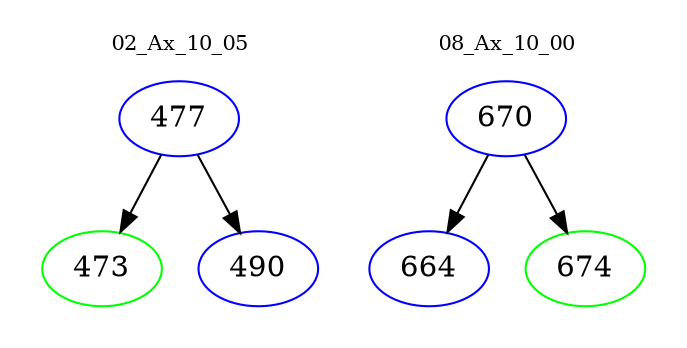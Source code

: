 digraph{
subgraph cluster_0 {
color = white
label = "02_Ax_10_05";
fontsize=10;
T0_477 [label="477", color="blue"]
T0_477 -> T0_473 [color="black"]
T0_473 [label="473", color="green"]
T0_477 -> T0_490 [color="black"]
T0_490 [label="490", color="blue"]
}
subgraph cluster_1 {
color = white
label = "08_Ax_10_00";
fontsize=10;
T1_670 [label="670", color="blue"]
T1_670 -> T1_664 [color="black"]
T1_664 [label="664", color="blue"]
T1_670 -> T1_674 [color="black"]
T1_674 [label="674", color="green"]
}
}
